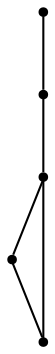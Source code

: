 graph {
  node [shape=point,comment="{\"directed\":false,\"doi\":\"10.1007/11618058_20\",\"figure\":\"1 (3)\"}"]

  v0 [pos="934.486328125,1762.2816594441733"]
  v1 [pos="1020.1522619912789,1940.931657155355"]
  v2 [pos="934.486328125,1862.5941785176597"]
  v3 [pos="854.2214048873547,1862.5941785176597"]
  v4 [pos="852.308550599564,1762.2816594441733"]

  v3 -- v0 [id="-5",pos="854.2214048873547,1862.5941785176597 934.486328125,1762.2816594441733 934.486328125,1762.2816594441733 934.486328125,1762.2816594441733"]
  v2 -- v0 [id="-6",pos="934.486328125,1862.5941785176597 934.486328125,1762.2816594441733 934.486328125,1762.2816594441733 934.486328125,1762.2816594441733"]
  v1 -- v2 [id="-7",pos="1020.1522619912789,1940.931657155355 934.486328125,1862.5941785176597 934.486328125,1862.5941785176597 934.486328125,1862.5941785176597"]
  v0 -- v1 [id="-1",pos="934.486328125,1762.2816594441733 1020.1522619912789,1940.931657155355 1020.1522619912789,1940.931657155355 1020.1522619912789,1940.931657155355"]
  v4 -- v3 [id="-4",pos="852.308550599564,1762.2816594441733 854.2214048873547,1862.5941785176597 854.2214048873547,1862.5941785176597 854.2214048873547,1862.5941785176597"]
}
